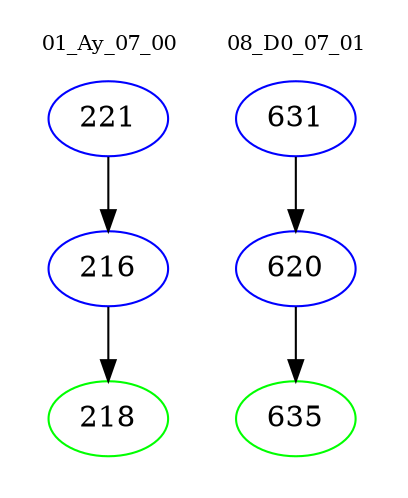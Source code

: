 digraph{
subgraph cluster_0 {
color = white
label = "01_Ay_07_00";
fontsize=10;
T0_221 [label="221", color="blue"]
T0_221 -> T0_216 [color="black"]
T0_216 [label="216", color="blue"]
T0_216 -> T0_218 [color="black"]
T0_218 [label="218", color="green"]
}
subgraph cluster_1 {
color = white
label = "08_D0_07_01";
fontsize=10;
T1_631 [label="631", color="blue"]
T1_631 -> T1_620 [color="black"]
T1_620 [label="620", color="blue"]
T1_620 -> T1_635 [color="black"]
T1_635 [label="635", color="green"]
}
}
